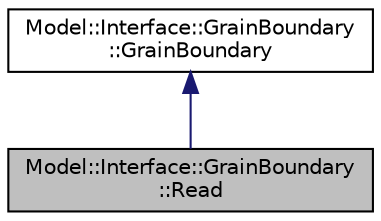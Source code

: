 digraph "Model::Interface::GrainBoundary::Read"
{
  edge [fontname="Helvetica",fontsize="10",labelfontname="Helvetica",labelfontsize="10"];
  node [fontname="Helvetica",fontsize="10",shape=record];
  Node1 [label="Model::Interface::GrainBoundary\l::Read",height=0.2,width=0.4,color="black", fillcolor="grey75", style="filled", fontcolor="black"];
  Node2 -> Node1 [dir="back",color="midnightblue",fontsize="10",style="solid",fontname="Helvetica"];
  Node2 [label="Model::Interface::GrainBoundary\l::GrainBoundary",height=0.2,width=0.4,color="black", fillcolor="white", style="filled",URL="$classModel_1_1Interface_1_1GrainBoundary_1_1GrainBoundary.html"];
}
